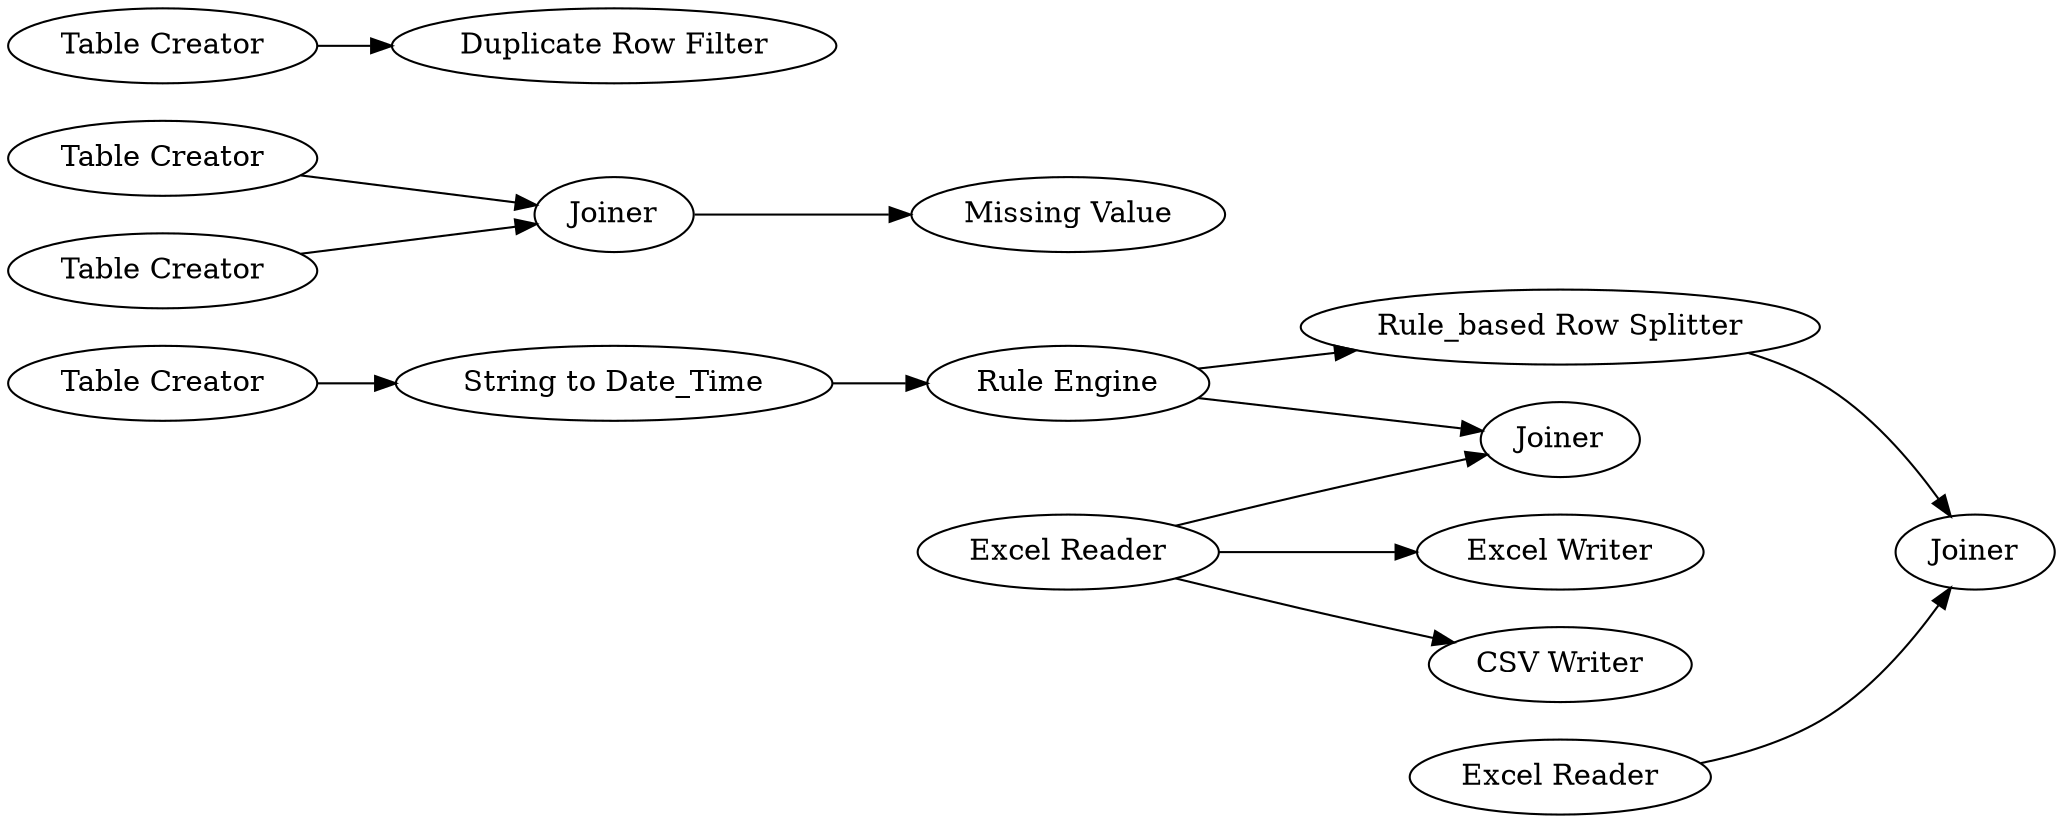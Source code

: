 digraph {
	4 -> 7
	6 -> 8
	1 -> 8
	12 -> 13
	1 -> 20
	10 -> 23
	1 -> 21
	13 -> 14
	18 -> 17
	6 -> 10
	7 -> 6
	11 -> 13
	22 -> 23
	14 [label="Missing Value"]
	20 [label="Excel Writer"]
	13 [label=Joiner]
	1 [label="Excel Reader"]
	7 [label="String to Date_Time"]
	22 [label="Excel Reader"]
	23 [label=Joiner]
	21 [label="CSV Writer"]
	4 [label="Table Creator"]
	11 [label="Table Creator"]
	18 [label="Table Creator"]
	8 [label=Joiner]
	6 [label="Rule Engine"]
	12 [label="Table Creator"]
	17 [label="Duplicate Row Filter"]
	10 [label="Rule_based Row Splitter"]
	rankdir=LR
}
